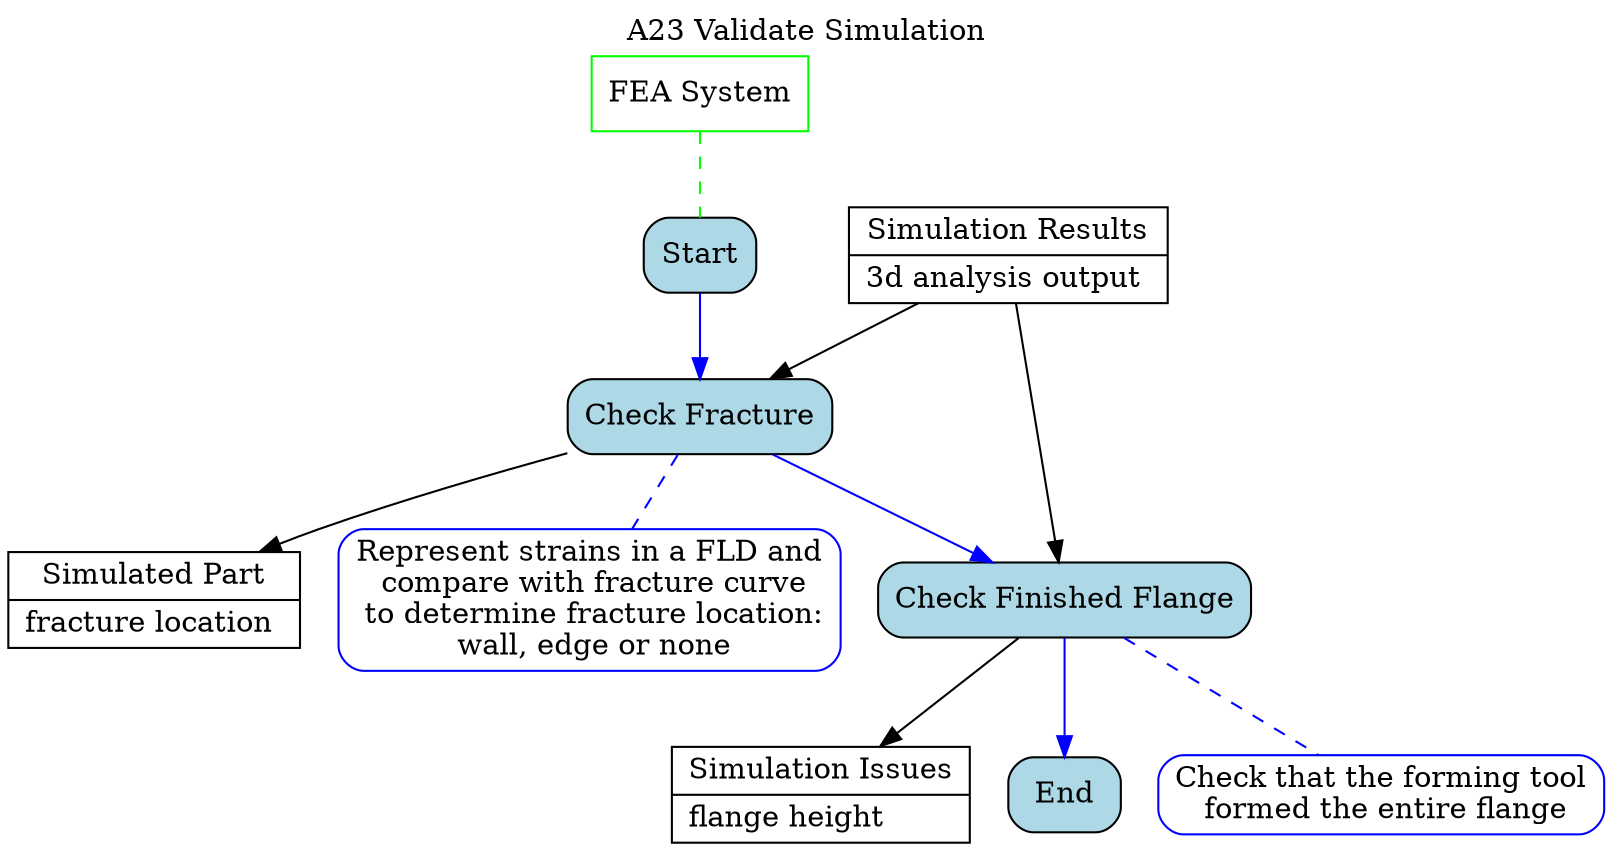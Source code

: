 digraph behaviourmodel {


# activity title
labelloc="t"
label="A23 Validate Simulation"

# inputs and outputs
node [shape=record, style=filled, fillcolor=white, color=black]
sim_res [label="{Simulation Results | 3d analysis output \l}"]
sim_iss_h [label="{Simulation Issues | flange height \l}"]
sim_part [label="{Simulated Part | fracture location \l}"]


# mechanisms
node [shape=box, style=filled, fillcolor=white, color=green]
fea [label="FEA System"]

# tasks definition
node [shape=box, style="filled, rounded", fillcolor=lightblue, color=black]
Start
t1 [label="Check Fracture"]
t2 [label="Check Finished Flange"]
End

# rules
node [shape=box, style="filled, rounded", fillcolor=white, color=blue]
r1 [label="Represent strains in a FLD and\n compare with fracture curve\n to determine fracture location:\n wall, edge or none"]
r2 [label="Check that the forming tool\n formed the entire flange"]

# attaching rules
edge [dir=none, color=blue, style=dashed]
t1 -> r1
t2 -> r2

# task sequence
edge [dir=forward, color=blue, fontcolor=blue, style=solid]
Start -> t1
t1 -> t2
t2 -> End

# attaching mechanisms
edge [dir=none, color=green, style=dashed]
fea -> Start

# attaching inputs and outputs
edge [dir=forward, color=black, fontcolor=black, style=solid]
sim_res -> {t1, t2}
t1 -> sim_part
t2 -> sim_iss_h
}

